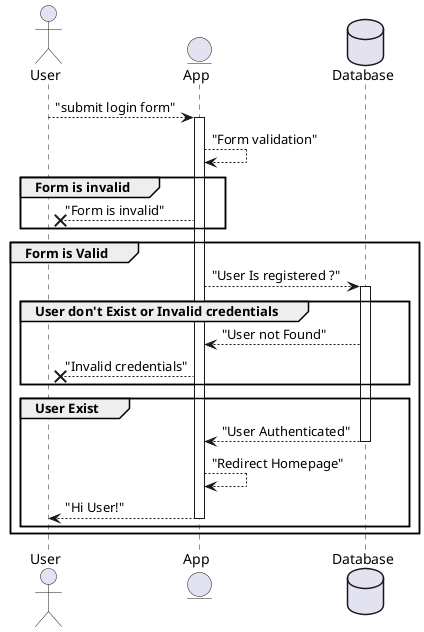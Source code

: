 @startuml
actor User
entity App
database Database

User --> App: "submit login form"
activate App
App --> App: "Form validation"
  group Form is invalid
  App --x User: "Form is invalid" 
  end
  group Form is Valid
  App --> Database: "User Is registered ?"
  activate Database
  group User don't Exist or Invalid credentials
  Database --> App: "User not Found"
  App --X User: "Invalid credentials"
  end
  group User Exist
  Database --> App: "User Authenticated"
  deactivate Database
  App --> App: "Redirect Homepage"
  App --> User: "Hi User!"
  deactivate App
  end
  end

@enduml